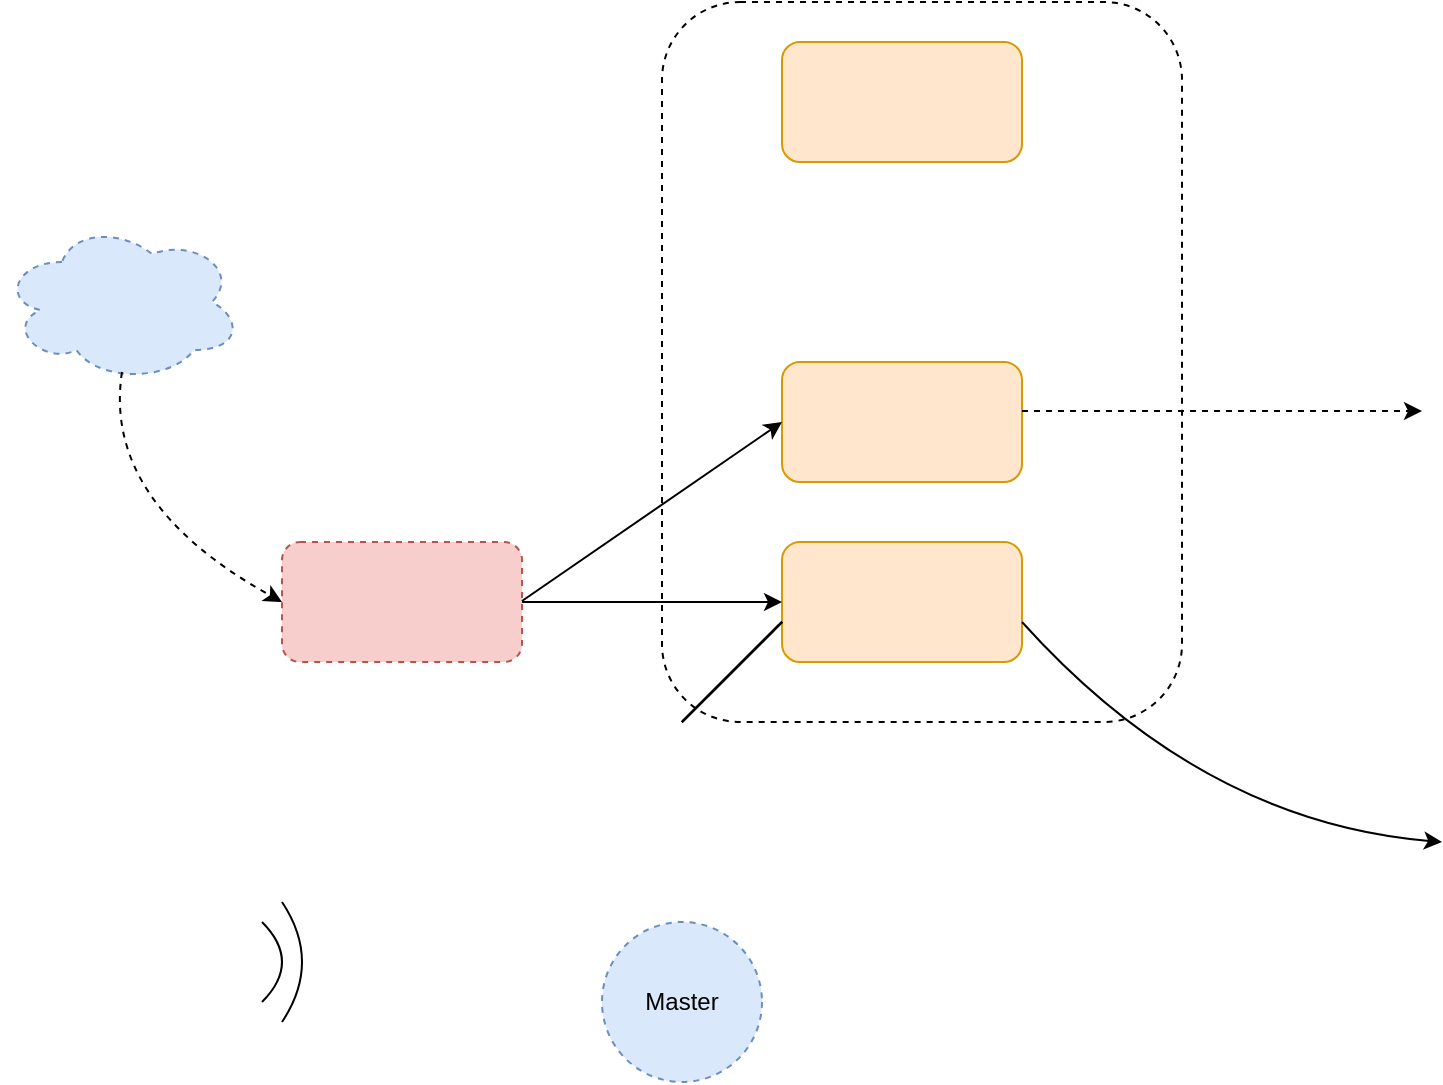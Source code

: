 <mxfile version="13.5.3" type="github"><diagram id="ZZTANk3ETBmDD5muFu8J" name="Page-1"><mxGraphModel dx="1422" dy="713" grid="1" gridSize="10" guides="1" tooltips="1" connect="1" arrows="1" fold="1" page="1" pageScale="1" pageWidth="827" pageHeight="1169" math="0" shadow="0"><root><mxCell id="0"/><mxCell id="1" parent="0"/><mxCell id="q6FQKs_chSFoCYvGyaOL-6" value="" style="rounded=1;whiteSpace=wrap;html=1;dashed=1;shadow=0;glass=0;sketch=0;fillColor=none;" vertex="1" parent="1"><mxGeometry x="380" y="30" width="260" height="360" as="geometry"/></mxCell><mxCell id="q6FQKs_chSFoCYvGyaOL-1" value="" style="rounded=1;whiteSpace=wrap;html=1;fillColor=#ffe6cc;strokeColor=#d79b00;" vertex="1" parent="1"><mxGeometry x="440" y="50" width="120" height="60" as="geometry"/></mxCell><mxCell id="q6FQKs_chSFoCYvGyaOL-2" value="" style="rounded=1;whiteSpace=wrap;html=1;fillColor=#ffe6cc;strokeColor=#d79b00;" vertex="1" parent="1"><mxGeometry x="440" y="210" width="120" height="60" as="geometry"/></mxCell><mxCell id="q6FQKs_chSFoCYvGyaOL-3" value="" style="rounded=1;whiteSpace=wrap;html=1;fillColor=#ffe6cc;strokeColor=#d79b00;" vertex="1" parent="1"><mxGeometry x="440" y="300" width="120" height="60" as="geometry"/></mxCell><mxCell id="q6FQKs_chSFoCYvGyaOL-5" value="" style="endArrow=classic;html=1;curved=1;" edge="1" parent="1"><mxGeometry width="50" height="50" relative="1" as="geometry"><mxPoint x="560" y="340" as="sourcePoint"/><mxPoint x="770" y="450" as="targetPoint"/><Array as="points"><mxPoint x="650" y="440"/></Array></mxGeometry></mxCell><mxCell id="q6FQKs_chSFoCYvGyaOL-10" value="" style="endArrow=classic;html=1;dashed=1;" edge="1" parent="1"><mxGeometry width="50" height="50" relative="1" as="geometry"><mxPoint x="560" y="234.5" as="sourcePoint"/><mxPoint x="760" y="234.5" as="targetPoint"/></mxGeometry></mxCell><mxCell id="q6FQKs_chSFoCYvGyaOL-12" value="" style="ellipse;shape=cloud;whiteSpace=wrap;html=1;rounded=1;shadow=0;glass=0;dashed=1;sketch=0;fillColor=#dae8fc;strokeColor=#6c8ebf;" vertex="1" parent="1"><mxGeometry x="50" y="140" width="120" height="80" as="geometry"/></mxCell><mxCell id="q6FQKs_chSFoCYvGyaOL-14" value="" style="rounded=1;whiteSpace=wrap;html=1;shadow=0;glass=0;dashed=1;sketch=0;fillColor=#f8cecc;strokeColor=#b85450;" vertex="1" parent="1"><mxGeometry x="190" y="300" width="120" height="60" as="geometry"/></mxCell><mxCell id="q6FQKs_chSFoCYvGyaOL-15" value="" style="endArrow=classic;html=1;curved=1;entryX=0;entryY=0.5;entryDx=0;entryDy=0;dashed=1;" edge="1" parent="1" target="q6FQKs_chSFoCYvGyaOL-14"><mxGeometry width="50" height="50" relative="1" as="geometry"><mxPoint x="110" y="215" as="sourcePoint"/><mxPoint x="260" y="255" as="targetPoint"/><Array as="points"><mxPoint x="100" y="280"/></Array></mxGeometry></mxCell><mxCell id="q6FQKs_chSFoCYvGyaOL-16" value="" style="endArrow=classic;html=1;entryX=0;entryY=0.5;entryDx=0;entryDy=0;" edge="1" parent="1" target="q6FQKs_chSFoCYvGyaOL-2"><mxGeometry width="50" height="50" relative="1" as="geometry"><mxPoint x="310" y="329.5" as="sourcePoint"/><mxPoint x="510" y="329.5" as="targetPoint"/></mxGeometry></mxCell><mxCell id="q6FQKs_chSFoCYvGyaOL-17" value="" style="endArrow=classic;html=1;entryX=0;entryY=0.5;entryDx=0;entryDy=0;exitX=1;exitY=0.5;exitDx=0;exitDy=0;" edge="1" parent="1" source="q6FQKs_chSFoCYvGyaOL-14" target="q6FQKs_chSFoCYvGyaOL-3"><mxGeometry width="50" height="50" relative="1" as="geometry"><mxPoint x="320" y="339.5" as="sourcePoint"/><mxPoint x="450" y="250" as="targetPoint"/></mxGeometry></mxCell><mxCell id="q6FQKs_chSFoCYvGyaOL-22" value="Master" style="ellipse;whiteSpace=wrap;html=1;aspect=fixed;rounded=1;shadow=0;glass=0;dashed=1;sketch=0;fillColor=#dae8fc;strokeColor=#6c8ebf;" vertex="1" parent="1"><mxGeometry x="350" y="490" width="80" height="80" as="geometry"/></mxCell><mxCell id="q6FQKs_chSFoCYvGyaOL-23" value="" style="endArrow=none;html=1;" edge="1" parent="1"><mxGeometry width="50" height="50" relative="1" as="geometry"><mxPoint x="390" y="390" as="sourcePoint"/><mxPoint x="440" y="340" as="targetPoint"/></mxGeometry></mxCell><mxCell id="q6FQKs_chSFoCYvGyaOL-24" value="" style="endArrow=none;html=1;" edge="1" parent="1"><mxGeometry width="50" height="50" relative="1" as="geometry"><mxPoint x="390" y="390" as="sourcePoint"/><mxPoint x="440" y="340" as="targetPoint"/></mxGeometry></mxCell><mxCell id="q6FQKs_chSFoCYvGyaOL-25" value="" style="endArrow=none;html=1;" edge="1" parent="1"><mxGeometry width="50" height="50" relative="1" as="geometry"><mxPoint x="390" y="390" as="sourcePoint"/><mxPoint x="440" y="340" as="targetPoint"/></mxGeometry></mxCell><mxCell id="q6FQKs_chSFoCYvGyaOL-26" value="" style="endArrow=none;html=1;" edge="1" parent="1"><mxGeometry width="50" height="50" relative="1" as="geometry"><mxPoint x="390" y="390" as="sourcePoint"/><mxPoint x="440" y="340" as="targetPoint"/></mxGeometry></mxCell><mxCell id="q6FQKs_chSFoCYvGyaOL-27" value="" style="endArrow=none;html=1;curved=1;" edge="1" parent="1"><mxGeometry width="50" height="50" relative="1" as="geometry"><mxPoint x="180" y="530" as="sourcePoint"/><mxPoint x="180" y="490" as="targetPoint"/><Array as="points"><mxPoint x="200" y="510"/></Array></mxGeometry></mxCell><mxCell id="q6FQKs_chSFoCYvGyaOL-28" value="" style="endArrow=none;html=1;" edge="1" parent="1"><mxGeometry width="50" height="50" relative="1" as="geometry"><mxPoint x="390" y="390" as="sourcePoint"/><mxPoint x="440" y="340" as="targetPoint"/></mxGeometry></mxCell><mxCell id="q6FQKs_chSFoCYvGyaOL-30" value="" style="endArrow=none;html=1;curved=1;" edge="1" parent="1"><mxGeometry width="50" height="50" relative="1" as="geometry"><mxPoint x="190" y="540" as="sourcePoint"/><mxPoint x="190" y="480" as="targetPoint"/><Array as="points"><mxPoint x="210" y="510"/></Array></mxGeometry></mxCell></root></mxGraphModel></diagram></mxfile>